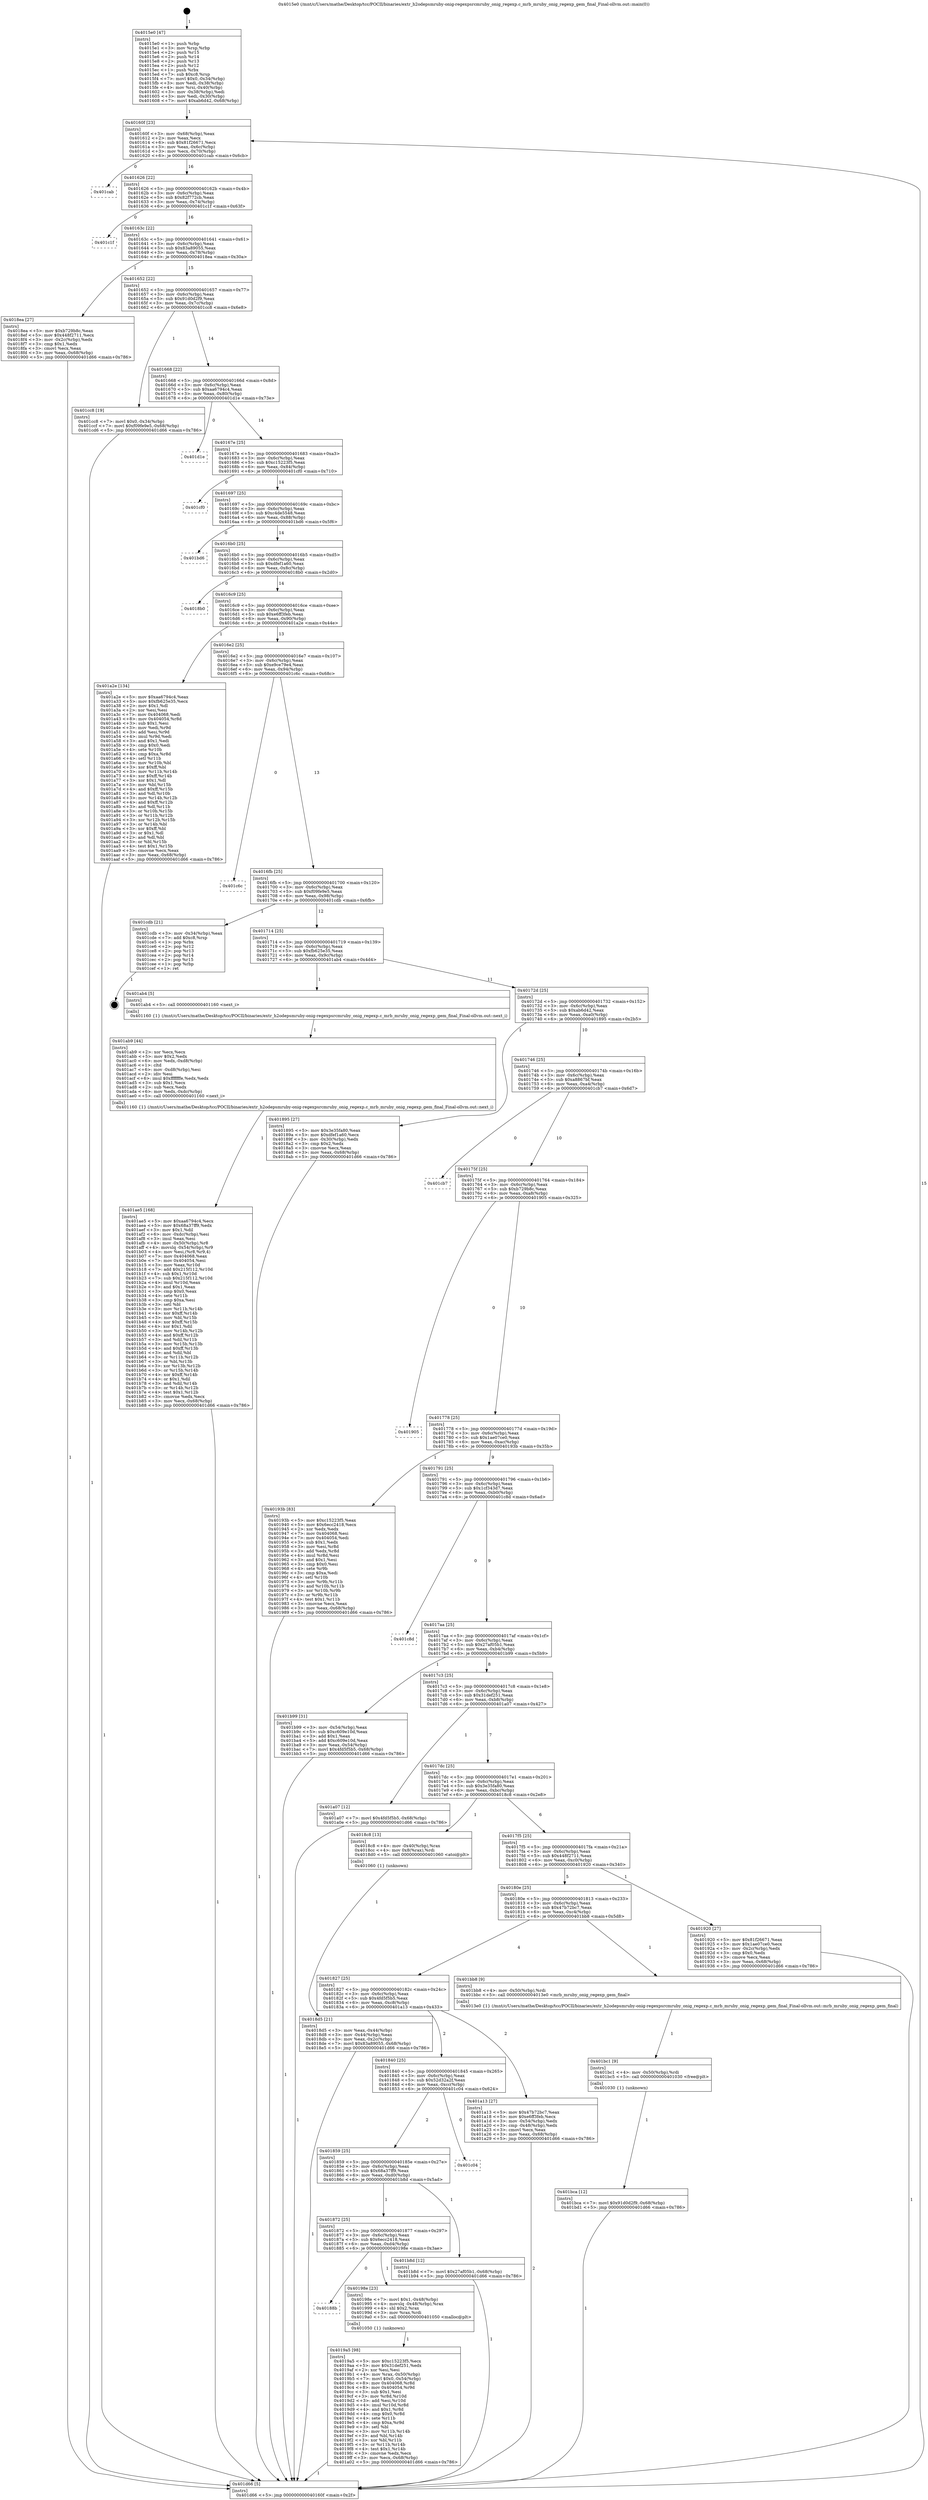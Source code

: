 digraph "0x4015e0" {
  label = "0x4015e0 (/mnt/c/Users/mathe/Desktop/tcc/POCII/binaries/extr_h2odepsmruby-onig-regexpsrcmruby_onig_regexp.c_mrb_mruby_onig_regexp_gem_final_Final-ollvm.out::main(0))"
  labelloc = "t"
  node[shape=record]

  Entry [label="",width=0.3,height=0.3,shape=circle,fillcolor=black,style=filled]
  "0x40160f" [label="{
     0x40160f [23]\l
     | [instrs]\l
     &nbsp;&nbsp;0x40160f \<+3\>: mov -0x68(%rbp),%eax\l
     &nbsp;&nbsp;0x401612 \<+2\>: mov %eax,%ecx\l
     &nbsp;&nbsp;0x401614 \<+6\>: sub $0x81f26671,%ecx\l
     &nbsp;&nbsp;0x40161a \<+3\>: mov %eax,-0x6c(%rbp)\l
     &nbsp;&nbsp;0x40161d \<+3\>: mov %ecx,-0x70(%rbp)\l
     &nbsp;&nbsp;0x401620 \<+6\>: je 0000000000401cab \<main+0x6cb\>\l
  }"]
  "0x401cab" [label="{
     0x401cab\l
  }", style=dashed]
  "0x401626" [label="{
     0x401626 [22]\l
     | [instrs]\l
     &nbsp;&nbsp;0x401626 \<+5\>: jmp 000000000040162b \<main+0x4b\>\l
     &nbsp;&nbsp;0x40162b \<+3\>: mov -0x6c(%rbp),%eax\l
     &nbsp;&nbsp;0x40162e \<+5\>: sub $0x82f772cb,%eax\l
     &nbsp;&nbsp;0x401633 \<+3\>: mov %eax,-0x74(%rbp)\l
     &nbsp;&nbsp;0x401636 \<+6\>: je 0000000000401c1f \<main+0x63f\>\l
  }"]
  Exit [label="",width=0.3,height=0.3,shape=circle,fillcolor=black,style=filled,peripheries=2]
  "0x401c1f" [label="{
     0x401c1f\l
  }", style=dashed]
  "0x40163c" [label="{
     0x40163c [22]\l
     | [instrs]\l
     &nbsp;&nbsp;0x40163c \<+5\>: jmp 0000000000401641 \<main+0x61\>\l
     &nbsp;&nbsp;0x401641 \<+3\>: mov -0x6c(%rbp),%eax\l
     &nbsp;&nbsp;0x401644 \<+5\>: sub $0x83a89055,%eax\l
     &nbsp;&nbsp;0x401649 \<+3\>: mov %eax,-0x78(%rbp)\l
     &nbsp;&nbsp;0x40164c \<+6\>: je 00000000004018ea \<main+0x30a\>\l
  }"]
  "0x401bca" [label="{
     0x401bca [12]\l
     | [instrs]\l
     &nbsp;&nbsp;0x401bca \<+7\>: movl $0x91d0d2f9,-0x68(%rbp)\l
     &nbsp;&nbsp;0x401bd1 \<+5\>: jmp 0000000000401d66 \<main+0x786\>\l
  }"]
  "0x4018ea" [label="{
     0x4018ea [27]\l
     | [instrs]\l
     &nbsp;&nbsp;0x4018ea \<+5\>: mov $0xb729b8c,%eax\l
     &nbsp;&nbsp;0x4018ef \<+5\>: mov $0x448f2711,%ecx\l
     &nbsp;&nbsp;0x4018f4 \<+3\>: mov -0x2c(%rbp),%edx\l
     &nbsp;&nbsp;0x4018f7 \<+3\>: cmp $0x1,%edx\l
     &nbsp;&nbsp;0x4018fa \<+3\>: cmovl %ecx,%eax\l
     &nbsp;&nbsp;0x4018fd \<+3\>: mov %eax,-0x68(%rbp)\l
     &nbsp;&nbsp;0x401900 \<+5\>: jmp 0000000000401d66 \<main+0x786\>\l
  }"]
  "0x401652" [label="{
     0x401652 [22]\l
     | [instrs]\l
     &nbsp;&nbsp;0x401652 \<+5\>: jmp 0000000000401657 \<main+0x77\>\l
     &nbsp;&nbsp;0x401657 \<+3\>: mov -0x6c(%rbp),%eax\l
     &nbsp;&nbsp;0x40165a \<+5\>: sub $0x91d0d2f9,%eax\l
     &nbsp;&nbsp;0x40165f \<+3\>: mov %eax,-0x7c(%rbp)\l
     &nbsp;&nbsp;0x401662 \<+6\>: je 0000000000401cc8 \<main+0x6e8\>\l
  }"]
  "0x401bc1" [label="{
     0x401bc1 [9]\l
     | [instrs]\l
     &nbsp;&nbsp;0x401bc1 \<+4\>: mov -0x50(%rbp),%rdi\l
     &nbsp;&nbsp;0x401bc5 \<+5\>: call 0000000000401030 \<free@plt\>\l
     | [calls]\l
     &nbsp;&nbsp;0x401030 \{1\} (unknown)\l
  }"]
  "0x401cc8" [label="{
     0x401cc8 [19]\l
     | [instrs]\l
     &nbsp;&nbsp;0x401cc8 \<+7\>: movl $0x0,-0x34(%rbp)\l
     &nbsp;&nbsp;0x401ccf \<+7\>: movl $0xf09fe9e5,-0x68(%rbp)\l
     &nbsp;&nbsp;0x401cd6 \<+5\>: jmp 0000000000401d66 \<main+0x786\>\l
  }"]
  "0x401668" [label="{
     0x401668 [22]\l
     | [instrs]\l
     &nbsp;&nbsp;0x401668 \<+5\>: jmp 000000000040166d \<main+0x8d\>\l
     &nbsp;&nbsp;0x40166d \<+3\>: mov -0x6c(%rbp),%eax\l
     &nbsp;&nbsp;0x401670 \<+5\>: sub $0xaa6794c4,%eax\l
     &nbsp;&nbsp;0x401675 \<+3\>: mov %eax,-0x80(%rbp)\l
     &nbsp;&nbsp;0x401678 \<+6\>: je 0000000000401d1e \<main+0x73e\>\l
  }"]
  "0x401ae5" [label="{
     0x401ae5 [168]\l
     | [instrs]\l
     &nbsp;&nbsp;0x401ae5 \<+5\>: mov $0xaa6794c4,%ecx\l
     &nbsp;&nbsp;0x401aea \<+5\>: mov $0x68a37ff9,%edx\l
     &nbsp;&nbsp;0x401aef \<+3\>: mov $0x1,%dil\l
     &nbsp;&nbsp;0x401af2 \<+6\>: mov -0xdc(%rbp),%esi\l
     &nbsp;&nbsp;0x401af8 \<+3\>: imul %eax,%esi\l
     &nbsp;&nbsp;0x401afb \<+4\>: mov -0x50(%rbp),%r8\l
     &nbsp;&nbsp;0x401aff \<+4\>: movslq -0x54(%rbp),%r9\l
     &nbsp;&nbsp;0x401b03 \<+4\>: mov %esi,(%r8,%r9,4)\l
     &nbsp;&nbsp;0x401b07 \<+7\>: mov 0x404068,%eax\l
     &nbsp;&nbsp;0x401b0e \<+7\>: mov 0x404054,%esi\l
     &nbsp;&nbsp;0x401b15 \<+3\>: mov %eax,%r10d\l
     &nbsp;&nbsp;0x401b18 \<+7\>: add $0x215f112,%r10d\l
     &nbsp;&nbsp;0x401b1f \<+4\>: sub $0x1,%r10d\l
     &nbsp;&nbsp;0x401b23 \<+7\>: sub $0x215f112,%r10d\l
     &nbsp;&nbsp;0x401b2a \<+4\>: imul %r10d,%eax\l
     &nbsp;&nbsp;0x401b2e \<+3\>: and $0x1,%eax\l
     &nbsp;&nbsp;0x401b31 \<+3\>: cmp $0x0,%eax\l
     &nbsp;&nbsp;0x401b34 \<+4\>: sete %r11b\l
     &nbsp;&nbsp;0x401b38 \<+3\>: cmp $0xa,%esi\l
     &nbsp;&nbsp;0x401b3b \<+3\>: setl %bl\l
     &nbsp;&nbsp;0x401b3e \<+3\>: mov %r11b,%r14b\l
     &nbsp;&nbsp;0x401b41 \<+4\>: xor $0xff,%r14b\l
     &nbsp;&nbsp;0x401b45 \<+3\>: mov %bl,%r15b\l
     &nbsp;&nbsp;0x401b48 \<+4\>: xor $0xff,%r15b\l
     &nbsp;&nbsp;0x401b4c \<+4\>: xor $0x1,%dil\l
     &nbsp;&nbsp;0x401b50 \<+3\>: mov %r14b,%r12b\l
     &nbsp;&nbsp;0x401b53 \<+4\>: and $0xff,%r12b\l
     &nbsp;&nbsp;0x401b57 \<+3\>: and %dil,%r11b\l
     &nbsp;&nbsp;0x401b5a \<+3\>: mov %r15b,%r13b\l
     &nbsp;&nbsp;0x401b5d \<+4\>: and $0xff,%r13b\l
     &nbsp;&nbsp;0x401b61 \<+3\>: and %dil,%bl\l
     &nbsp;&nbsp;0x401b64 \<+3\>: or %r11b,%r12b\l
     &nbsp;&nbsp;0x401b67 \<+3\>: or %bl,%r13b\l
     &nbsp;&nbsp;0x401b6a \<+3\>: xor %r13b,%r12b\l
     &nbsp;&nbsp;0x401b6d \<+3\>: or %r15b,%r14b\l
     &nbsp;&nbsp;0x401b70 \<+4\>: xor $0xff,%r14b\l
     &nbsp;&nbsp;0x401b74 \<+4\>: or $0x1,%dil\l
     &nbsp;&nbsp;0x401b78 \<+3\>: and %dil,%r14b\l
     &nbsp;&nbsp;0x401b7b \<+3\>: or %r14b,%r12b\l
     &nbsp;&nbsp;0x401b7e \<+4\>: test $0x1,%r12b\l
     &nbsp;&nbsp;0x401b82 \<+3\>: cmovne %edx,%ecx\l
     &nbsp;&nbsp;0x401b85 \<+3\>: mov %ecx,-0x68(%rbp)\l
     &nbsp;&nbsp;0x401b88 \<+5\>: jmp 0000000000401d66 \<main+0x786\>\l
  }"]
  "0x401d1e" [label="{
     0x401d1e\l
  }", style=dashed]
  "0x40167e" [label="{
     0x40167e [25]\l
     | [instrs]\l
     &nbsp;&nbsp;0x40167e \<+5\>: jmp 0000000000401683 \<main+0xa3\>\l
     &nbsp;&nbsp;0x401683 \<+3\>: mov -0x6c(%rbp),%eax\l
     &nbsp;&nbsp;0x401686 \<+5\>: sub $0xc15223f5,%eax\l
     &nbsp;&nbsp;0x40168b \<+6\>: mov %eax,-0x84(%rbp)\l
     &nbsp;&nbsp;0x401691 \<+6\>: je 0000000000401cf0 \<main+0x710\>\l
  }"]
  "0x401ab9" [label="{
     0x401ab9 [44]\l
     | [instrs]\l
     &nbsp;&nbsp;0x401ab9 \<+2\>: xor %ecx,%ecx\l
     &nbsp;&nbsp;0x401abb \<+5\>: mov $0x2,%edx\l
     &nbsp;&nbsp;0x401ac0 \<+6\>: mov %edx,-0xd8(%rbp)\l
     &nbsp;&nbsp;0x401ac6 \<+1\>: cltd\l
     &nbsp;&nbsp;0x401ac7 \<+6\>: mov -0xd8(%rbp),%esi\l
     &nbsp;&nbsp;0x401acd \<+2\>: idiv %esi\l
     &nbsp;&nbsp;0x401acf \<+6\>: imul $0xfffffffe,%edx,%edx\l
     &nbsp;&nbsp;0x401ad5 \<+3\>: sub $0x1,%ecx\l
     &nbsp;&nbsp;0x401ad8 \<+2\>: sub %ecx,%edx\l
     &nbsp;&nbsp;0x401ada \<+6\>: mov %edx,-0xdc(%rbp)\l
     &nbsp;&nbsp;0x401ae0 \<+5\>: call 0000000000401160 \<next_i\>\l
     | [calls]\l
     &nbsp;&nbsp;0x401160 \{1\} (/mnt/c/Users/mathe/Desktop/tcc/POCII/binaries/extr_h2odepsmruby-onig-regexpsrcmruby_onig_regexp.c_mrb_mruby_onig_regexp_gem_final_Final-ollvm.out::next_i)\l
  }"]
  "0x401cf0" [label="{
     0x401cf0\l
  }", style=dashed]
  "0x401697" [label="{
     0x401697 [25]\l
     | [instrs]\l
     &nbsp;&nbsp;0x401697 \<+5\>: jmp 000000000040169c \<main+0xbc\>\l
     &nbsp;&nbsp;0x40169c \<+3\>: mov -0x6c(%rbp),%eax\l
     &nbsp;&nbsp;0x40169f \<+5\>: sub $0xc4de5548,%eax\l
     &nbsp;&nbsp;0x4016a4 \<+6\>: mov %eax,-0x88(%rbp)\l
     &nbsp;&nbsp;0x4016aa \<+6\>: je 0000000000401bd6 \<main+0x5f6\>\l
  }"]
  "0x4019a5" [label="{
     0x4019a5 [98]\l
     | [instrs]\l
     &nbsp;&nbsp;0x4019a5 \<+5\>: mov $0xc15223f5,%ecx\l
     &nbsp;&nbsp;0x4019aa \<+5\>: mov $0x31def251,%edx\l
     &nbsp;&nbsp;0x4019af \<+2\>: xor %esi,%esi\l
     &nbsp;&nbsp;0x4019b1 \<+4\>: mov %rax,-0x50(%rbp)\l
     &nbsp;&nbsp;0x4019b5 \<+7\>: movl $0x0,-0x54(%rbp)\l
     &nbsp;&nbsp;0x4019bc \<+8\>: mov 0x404068,%r8d\l
     &nbsp;&nbsp;0x4019c4 \<+8\>: mov 0x404054,%r9d\l
     &nbsp;&nbsp;0x4019cc \<+3\>: sub $0x1,%esi\l
     &nbsp;&nbsp;0x4019cf \<+3\>: mov %r8d,%r10d\l
     &nbsp;&nbsp;0x4019d2 \<+3\>: add %esi,%r10d\l
     &nbsp;&nbsp;0x4019d5 \<+4\>: imul %r10d,%r8d\l
     &nbsp;&nbsp;0x4019d9 \<+4\>: and $0x1,%r8d\l
     &nbsp;&nbsp;0x4019dd \<+4\>: cmp $0x0,%r8d\l
     &nbsp;&nbsp;0x4019e1 \<+4\>: sete %r11b\l
     &nbsp;&nbsp;0x4019e5 \<+4\>: cmp $0xa,%r9d\l
     &nbsp;&nbsp;0x4019e9 \<+3\>: setl %bl\l
     &nbsp;&nbsp;0x4019ec \<+3\>: mov %r11b,%r14b\l
     &nbsp;&nbsp;0x4019ef \<+3\>: and %bl,%r14b\l
     &nbsp;&nbsp;0x4019f2 \<+3\>: xor %bl,%r11b\l
     &nbsp;&nbsp;0x4019f5 \<+3\>: or %r11b,%r14b\l
     &nbsp;&nbsp;0x4019f8 \<+4\>: test $0x1,%r14b\l
     &nbsp;&nbsp;0x4019fc \<+3\>: cmovne %edx,%ecx\l
     &nbsp;&nbsp;0x4019ff \<+3\>: mov %ecx,-0x68(%rbp)\l
     &nbsp;&nbsp;0x401a02 \<+5\>: jmp 0000000000401d66 \<main+0x786\>\l
  }"]
  "0x401bd6" [label="{
     0x401bd6\l
  }", style=dashed]
  "0x4016b0" [label="{
     0x4016b0 [25]\l
     | [instrs]\l
     &nbsp;&nbsp;0x4016b0 \<+5\>: jmp 00000000004016b5 \<main+0xd5\>\l
     &nbsp;&nbsp;0x4016b5 \<+3\>: mov -0x6c(%rbp),%eax\l
     &nbsp;&nbsp;0x4016b8 \<+5\>: sub $0xdfef1a60,%eax\l
     &nbsp;&nbsp;0x4016bd \<+6\>: mov %eax,-0x8c(%rbp)\l
     &nbsp;&nbsp;0x4016c3 \<+6\>: je 00000000004018b0 \<main+0x2d0\>\l
  }"]
  "0x40188b" [label="{
     0x40188b\l
  }", style=dashed]
  "0x4018b0" [label="{
     0x4018b0\l
  }", style=dashed]
  "0x4016c9" [label="{
     0x4016c9 [25]\l
     | [instrs]\l
     &nbsp;&nbsp;0x4016c9 \<+5\>: jmp 00000000004016ce \<main+0xee\>\l
     &nbsp;&nbsp;0x4016ce \<+3\>: mov -0x6c(%rbp),%eax\l
     &nbsp;&nbsp;0x4016d1 \<+5\>: sub $0xe6ff3feb,%eax\l
     &nbsp;&nbsp;0x4016d6 \<+6\>: mov %eax,-0x90(%rbp)\l
     &nbsp;&nbsp;0x4016dc \<+6\>: je 0000000000401a2e \<main+0x44e\>\l
  }"]
  "0x40198e" [label="{
     0x40198e [23]\l
     | [instrs]\l
     &nbsp;&nbsp;0x40198e \<+7\>: movl $0x1,-0x48(%rbp)\l
     &nbsp;&nbsp;0x401995 \<+4\>: movslq -0x48(%rbp),%rax\l
     &nbsp;&nbsp;0x401999 \<+4\>: shl $0x2,%rax\l
     &nbsp;&nbsp;0x40199d \<+3\>: mov %rax,%rdi\l
     &nbsp;&nbsp;0x4019a0 \<+5\>: call 0000000000401050 \<malloc@plt\>\l
     | [calls]\l
     &nbsp;&nbsp;0x401050 \{1\} (unknown)\l
  }"]
  "0x401a2e" [label="{
     0x401a2e [134]\l
     | [instrs]\l
     &nbsp;&nbsp;0x401a2e \<+5\>: mov $0xaa6794c4,%eax\l
     &nbsp;&nbsp;0x401a33 \<+5\>: mov $0xfb625e35,%ecx\l
     &nbsp;&nbsp;0x401a38 \<+2\>: mov $0x1,%dl\l
     &nbsp;&nbsp;0x401a3a \<+2\>: xor %esi,%esi\l
     &nbsp;&nbsp;0x401a3c \<+7\>: mov 0x404068,%edi\l
     &nbsp;&nbsp;0x401a43 \<+8\>: mov 0x404054,%r8d\l
     &nbsp;&nbsp;0x401a4b \<+3\>: sub $0x1,%esi\l
     &nbsp;&nbsp;0x401a4e \<+3\>: mov %edi,%r9d\l
     &nbsp;&nbsp;0x401a51 \<+3\>: add %esi,%r9d\l
     &nbsp;&nbsp;0x401a54 \<+4\>: imul %r9d,%edi\l
     &nbsp;&nbsp;0x401a58 \<+3\>: and $0x1,%edi\l
     &nbsp;&nbsp;0x401a5b \<+3\>: cmp $0x0,%edi\l
     &nbsp;&nbsp;0x401a5e \<+4\>: sete %r10b\l
     &nbsp;&nbsp;0x401a62 \<+4\>: cmp $0xa,%r8d\l
     &nbsp;&nbsp;0x401a66 \<+4\>: setl %r11b\l
     &nbsp;&nbsp;0x401a6a \<+3\>: mov %r10b,%bl\l
     &nbsp;&nbsp;0x401a6d \<+3\>: xor $0xff,%bl\l
     &nbsp;&nbsp;0x401a70 \<+3\>: mov %r11b,%r14b\l
     &nbsp;&nbsp;0x401a73 \<+4\>: xor $0xff,%r14b\l
     &nbsp;&nbsp;0x401a77 \<+3\>: xor $0x1,%dl\l
     &nbsp;&nbsp;0x401a7a \<+3\>: mov %bl,%r15b\l
     &nbsp;&nbsp;0x401a7d \<+4\>: and $0xff,%r15b\l
     &nbsp;&nbsp;0x401a81 \<+3\>: and %dl,%r10b\l
     &nbsp;&nbsp;0x401a84 \<+3\>: mov %r14b,%r12b\l
     &nbsp;&nbsp;0x401a87 \<+4\>: and $0xff,%r12b\l
     &nbsp;&nbsp;0x401a8b \<+3\>: and %dl,%r11b\l
     &nbsp;&nbsp;0x401a8e \<+3\>: or %r10b,%r15b\l
     &nbsp;&nbsp;0x401a91 \<+3\>: or %r11b,%r12b\l
     &nbsp;&nbsp;0x401a94 \<+3\>: xor %r12b,%r15b\l
     &nbsp;&nbsp;0x401a97 \<+3\>: or %r14b,%bl\l
     &nbsp;&nbsp;0x401a9a \<+3\>: xor $0xff,%bl\l
     &nbsp;&nbsp;0x401a9d \<+3\>: or $0x1,%dl\l
     &nbsp;&nbsp;0x401aa0 \<+2\>: and %dl,%bl\l
     &nbsp;&nbsp;0x401aa2 \<+3\>: or %bl,%r15b\l
     &nbsp;&nbsp;0x401aa5 \<+4\>: test $0x1,%r15b\l
     &nbsp;&nbsp;0x401aa9 \<+3\>: cmovne %ecx,%eax\l
     &nbsp;&nbsp;0x401aac \<+3\>: mov %eax,-0x68(%rbp)\l
     &nbsp;&nbsp;0x401aaf \<+5\>: jmp 0000000000401d66 \<main+0x786\>\l
  }"]
  "0x4016e2" [label="{
     0x4016e2 [25]\l
     | [instrs]\l
     &nbsp;&nbsp;0x4016e2 \<+5\>: jmp 00000000004016e7 \<main+0x107\>\l
     &nbsp;&nbsp;0x4016e7 \<+3\>: mov -0x6c(%rbp),%eax\l
     &nbsp;&nbsp;0x4016ea \<+5\>: sub $0xe9ce79e4,%eax\l
     &nbsp;&nbsp;0x4016ef \<+6\>: mov %eax,-0x94(%rbp)\l
     &nbsp;&nbsp;0x4016f5 \<+6\>: je 0000000000401c6c \<main+0x68c\>\l
  }"]
  "0x401872" [label="{
     0x401872 [25]\l
     | [instrs]\l
     &nbsp;&nbsp;0x401872 \<+5\>: jmp 0000000000401877 \<main+0x297\>\l
     &nbsp;&nbsp;0x401877 \<+3\>: mov -0x6c(%rbp),%eax\l
     &nbsp;&nbsp;0x40187a \<+5\>: sub $0x6ecc2418,%eax\l
     &nbsp;&nbsp;0x40187f \<+6\>: mov %eax,-0xd4(%rbp)\l
     &nbsp;&nbsp;0x401885 \<+6\>: je 000000000040198e \<main+0x3ae\>\l
  }"]
  "0x401c6c" [label="{
     0x401c6c\l
  }", style=dashed]
  "0x4016fb" [label="{
     0x4016fb [25]\l
     | [instrs]\l
     &nbsp;&nbsp;0x4016fb \<+5\>: jmp 0000000000401700 \<main+0x120\>\l
     &nbsp;&nbsp;0x401700 \<+3\>: mov -0x6c(%rbp),%eax\l
     &nbsp;&nbsp;0x401703 \<+5\>: sub $0xf09fe9e5,%eax\l
     &nbsp;&nbsp;0x401708 \<+6\>: mov %eax,-0x98(%rbp)\l
     &nbsp;&nbsp;0x40170e \<+6\>: je 0000000000401cdb \<main+0x6fb\>\l
  }"]
  "0x401b8d" [label="{
     0x401b8d [12]\l
     | [instrs]\l
     &nbsp;&nbsp;0x401b8d \<+7\>: movl $0x27af05b1,-0x68(%rbp)\l
     &nbsp;&nbsp;0x401b94 \<+5\>: jmp 0000000000401d66 \<main+0x786\>\l
  }"]
  "0x401cdb" [label="{
     0x401cdb [21]\l
     | [instrs]\l
     &nbsp;&nbsp;0x401cdb \<+3\>: mov -0x34(%rbp),%eax\l
     &nbsp;&nbsp;0x401cde \<+7\>: add $0xc8,%rsp\l
     &nbsp;&nbsp;0x401ce5 \<+1\>: pop %rbx\l
     &nbsp;&nbsp;0x401ce6 \<+2\>: pop %r12\l
     &nbsp;&nbsp;0x401ce8 \<+2\>: pop %r13\l
     &nbsp;&nbsp;0x401cea \<+2\>: pop %r14\l
     &nbsp;&nbsp;0x401cec \<+2\>: pop %r15\l
     &nbsp;&nbsp;0x401cee \<+1\>: pop %rbp\l
     &nbsp;&nbsp;0x401cef \<+1\>: ret\l
  }"]
  "0x401714" [label="{
     0x401714 [25]\l
     | [instrs]\l
     &nbsp;&nbsp;0x401714 \<+5\>: jmp 0000000000401719 \<main+0x139\>\l
     &nbsp;&nbsp;0x401719 \<+3\>: mov -0x6c(%rbp),%eax\l
     &nbsp;&nbsp;0x40171c \<+5\>: sub $0xfb625e35,%eax\l
     &nbsp;&nbsp;0x401721 \<+6\>: mov %eax,-0x9c(%rbp)\l
     &nbsp;&nbsp;0x401727 \<+6\>: je 0000000000401ab4 \<main+0x4d4\>\l
  }"]
  "0x401859" [label="{
     0x401859 [25]\l
     | [instrs]\l
     &nbsp;&nbsp;0x401859 \<+5\>: jmp 000000000040185e \<main+0x27e\>\l
     &nbsp;&nbsp;0x40185e \<+3\>: mov -0x6c(%rbp),%eax\l
     &nbsp;&nbsp;0x401861 \<+5\>: sub $0x68a37ff9,%eax\l
     &nbsp;&nbsp;0x401866 \<+6\>: mov %eax,-0xd0(%rbp)\l
     &nbsp;&nbsp;0x40186c \<+6\>: je 0000000000401b8d \<main+0x5ad\>\l
  }"]
  "0x401ab4" [label="{
     0x401ab4 [5]\l
     | [instrs]\l
     &nbsp;&nbsp;0x401ab4 \<+5\>: call 0000000000401160 \<next_i\>\l
     | [calls]\l
     &nbsp;&nbsp;0x401160 \{1\} (/mnt/c/Users/mathe/Desktop/tcc/POCII/binaries/extr_h2odepsmruby-onig-regexpsrcmruby_onig_regexp.c_mrb_mruby_onig_regexp_gem_final_Final-ollvm.out::next_i)\l
  }"]
  "0x40172d" [label="{
     0x40172d [25]\l
     | [instrs]\l
     &nbsp;&nbsp;0x40172d \<+5\>: jmp 0000000000401732 \<main+0x152\>\l
     &nbsp;&nbsp;0x401732 \<+3\>: mov -0x6c(%rbp),%eax\l
     &nbsp;&nbsp;0x401735 \<+5\>: sub $0xab6d42,%eax\l
     &nbsp;&nbsp;0x40173a \<+6\>: mov %eax,-0xa0(%rbp)\l
     &nbsp;&nbsp;0x401740 \<+6\>: je 0000000000401895 \<main+0x2b5\>\l
  }"]
  "0x401c04" [label="{
     0x401c04\l
  }", style=dashed]
  "0x401895" [label="{
     0x401895 [27]\l
     | [instrs]\l
     &nbsp;&nbsp;0x401895 \<+5\>: mov $0x3e35fa80,%eax\l
     &nbsp;&nbsp;0x40189a \<+5\>: mov $0xdfef1a60,%ecx\l
     &nbsp;&nbsp;0x40189f \<+3\>: mov -0x30(%rbp),%edx\l
     &nbsp;&nbsp;0x4018a2 \<+3\>: cmp $0x2,%edx\l
     &nbsp;&nbsp;0x4018a5 \<+3\>: cmovne %ecx,%eax\l
     &nbsp;&nbsp;0x4018a8 \<+3\>: mov %eax,-0x68(%rbp)\l
     &nbsp;&nbsp;0x4018ab \<+5\>: jmp 0000000000401d66 \<main+0x786\>\l
  }"]
  "0x401746" [label="{
     0x401746 [25]\l
     | [instrs]\l
     &nbsp;&nbsp;0x401746 \<+5\>: jmp 000000000040174b \<main+0x16b\>\l
     &nbsp;&nbsp;0x40174b \<+3\>: mov -0x6c(%rbp),%eax\l
     &nbsp;&nbsp;0x40174e \<+5\>: sub $0xa8867bf,%eax\l
     &nbsp;&nbsp;0x401753 \<+6\>: mov %eax,-0xa4(%rbp)\l
     &nbsp;&nbsp;0x401759 \<+6\>: je 0000000000401cb7 \<main+0x6d7\>\l
  }"]
  "0x401d66" [label="{
     0x401d66 [5]\l
     | [instrs]\l
     &nbsp;&nbsp;0x401d66 \<+5\>: jmp 000000000040160f \<main+0x2f\>\l
  }"]
  "0x4015e0" [label="{
     0x4015e0 [47]\l
     | [instrs]\l
     &nbsp;&nbsp;0x4015e0 \<+1\>: push %rbp\l
     &nbsp;&nbsp;0x4015e1 \<+3\>: mov %rsp,%rbp\l
     &nbsp;&nbsp;0x4015e4 \<+2\>: push %r15\l
     &nbsp;&nbsp;0x4015e6 \<+2\>: push %r14\l
     &nbsp;&nbsp;0x4015e8 \<+2\>: push %r13\l
     &nbsp;&nbsp;0x4015ea \<+2\>: push %r12\l
     &nbsp;&nbsp;0x4015ec \<+1\>: push %rbx\l
     &nbsp;&nbsp;0x4015ed \<+7\>: sub $0xc8,%rsp\l
     &nbsp;&nbsp;0x4015f4 \<+7\>: movl $0x0,-0x34(%rbp)\l
     &nbsp;&nbsp;0x4015fb \<+3\>: mov %edi,-0x38(%rbp)\l
     &nbsp;&nbsp;0x4015fe \<+4\>: mov %rsi,-0x40(%rbp)\l
     &nbsp;&nbsp;0x401602 \<+3\>: mov -0x38(%rbp),%edi\l
     &nbsp;&nbsp;0x401605 \<+3\>: mov %edi,-0x30(%rbp)\l
     &nbsp;&nbsp;0x401608 \<+7\>: movl $0xab6d42,-0x68(%rbp)\l
  }"]
  "0x401840" [label="{
     0x401840 [25]\l
     | [instrs]\l
     &nbsp;&nbsp;0x401840 \<+5\>: jmp 0000000000401845 \<main+0x265\>\l
     &nbsp;&nbsp;0x401845 \<+3\>: mov -0x6c(%rbp),%eax\l
     &nbsp;&nbsp;0x401848 \<+5\>: sub $0x52d32a2f,%eax\l
     &nbsp;&nbsp;0x40184d \<+6\>: mov %eax,-0xcc(%rbp)\l
     &nbsp;&nbsp;0x401853 \<+6\>: je 0000000000401c04 \<main+0x624\>\l
  }"]
  "0x401cb7" [label="{
     0x401cb7\l
  }", style=dashed]
  "0x40175f" [label="{
     0x40175f [25]\l
     | [instrs]\l
     &nbsp;&nbsp;0x40175f \<+5\>: jmp 0000000000401764 \<main+0x184\>\l
     &nbsp;&nbsp;0x401764 \<+3\>: mov -0x6c(%rbp),%eax\l
     &nbsp;&nbsp;0x401767 \<+5\>: sub $0xb729b8c,%eax\l
     &nbsp;&nbsp;0x40176c \<+6\>: mov %eax,-0xa8(%rbp)\l
     &nbsp;&nbsp;0x401772 \<+6\>: je 0000000000401905 \<main+0x325\>\l
  }"]
  "0x401a13" [label="{
     0x401a13 [27]\l
     | [instrs]\l
     &nbsp;&nbsp;0x401a13 \<+5\>: mov $0x47b72bc7,%eax\l
     &nbsp;&nbsp;0x401a18 \<+5\>: mov $0xe6ff3feb,%ecx\l
     &nbsp;&nbsp;0x401a1d \<+3\>: mov -0x54(%rbp),%edx\l
     &nbsp;&nbsp;0x401a20 \<+3\>: cmp -0x48(%rbp),%edx\l
     &nbsp;&nbsp;0x401a23 \<+3\>: cmovl %ecx,%eax\l
     &nbsp;&nbsp;0x401a26 \<+3\>: mov %eax,-0x68(%rbp)\l
     &nbsp;&nbsp;0x401a29 \<+5\>: jmp 0000000000401d66 \<main+0x786\>\l
  }"]
  "0x401905" [label="{
     0x401905\l
  }", style=dashed]
  "0x401778" [label="{
     0x401778 [25]\l
     | [instrs]\l
     &nbsp;&nbsp;0x401778 \<+5\>: jmp 000000000040177d \<main+0x19d\>\l
     &nbsp;&nbsp;0x40177d \<+3\>: mov -0x6c(%rbp),%eax\l
     &nbsp;&nbsp;0x401780 \<+5\>: sub $0x1ae07ce0,%eax\l
     &nbsp;&nbsp;0x401785 \<+6\>: mov %eax,-0xac(%rbp)\l
     &nbsp;&nbsp;0x40178b \<+6\>: je 000000000040193b \<main+0x35b\>\l
  }"]
  "0x401827" [label="{
     0x401827 [25]\l
     | [instrs]\l
     &nbsp;&nbsp;0x401827 \<+5\>: jmp 000000000040182c \<main+0x24c\>\l
     &nbsp;&nbsp;0x40182c \<+3\>: mov -0x6c(%rbp),%eax\l
     &nbsp;&nbsp;0x40182f \<+5\>: sub $0x4fd5f5b5,%eax\l
     &nbsp;&nbsp;0x401834 \<+6\>: mov %eax,-0xc8(%rbp)\l
     &nbsp;&nbsp;0x40183a \<+6\>: je 0000000000401a13 \<main+0x433\>\l
  }"]
  "0x40193b" [label="{
     0x40193b [83]\l
     | [instrs]\l
     &nbsp;&nbsp;0x40193b \<+5\>: mov $0xc15223f5,%eax\l
     &nbsp;&nbsp;0x401940 \<+5\>: mov $0x6ecc2418,%ecx\l
     &nbsp;&nbsp;0x401945 \<+2\>: xor %edx,%edx\l
     &nbsp;&nbsp;0x401947 \<+7\>: mov 0x404068,%esi\l
     &nbsp;&nbsp;0x40194e \<+7\>: mov 0x404054,%edi\l
     &nbsp;&nbsp;0x401955 \<+3\>: sub $0x1,%edx\l
     &nbsp;&nbsp;0x401958 \<+3\>: mov %esi,%r8d\l
     &nbsp;&nbsp;0x40195b \<+3\>: add %edx,%r8d\l
     &nbsp;&nbsp;0x40195e \<+4\>: imul %r8d,%esi\l
     &nbsp;&nbsp;0x401962 \<+3\>: and $0x1,%esi\l
     &nbsp;&nbsp;0x401965 \<+3\>: cmp $0x0,%esi\l
     &nbsp;&nbsp;0x401968 \<+4\>: sete %r9b\l
     &nbsp;&nbsp;0x40196c \<+3\>: cmp $0xa,%edi\l
     &nbsp;&nbsp;0x40196f \<+4\>: setl %r10b\l
     &nbsp;&nbsp;0x401973 \<+3\>: mov %r9b,%r11b\l
     &nbsp;&nbsp;0x401976 \<+3\>: and %r10b,%r11b\l
     &nbsp;&nbsp;0x401979 \<+3\>: xor %r10b,%r9b\l
     &nbsp;&nbsp;0x40197c \<+3\>: or %r9b,%r11b\l
     &nbsp;&nbsp;0x40197f \<+4\>: test $0x1,%r11b\l
     &nbsp;&nbsp;0x401983 \<+3\>: cmovne %ecx,%eax\l
     &nbsp;&nbsp;0x401986 \<+3\>: mov %eax,-0x68(%rbp)\l
     &nbsp;&nbsp;0x401989 \<+5\>: jmp 0000000000401d66 \<main+0x786\>\l
  }"]
  "0x401791" [label="{
     0x401791 [25]\l
     | [instrs]\l
     &nbsp;&nbsp;0x401791 \<+5\>: jmp 0000000000401796 \<main+0x1b6\>\l
     &nbsp;&nbsp;0x401796 \<+3\>: mov -0x6c(%rbp),%eax\l
     &nbsp;&nbsp;0x401799 \<+5\>: sub $0x1cf343d7,%eax\l
     &nbsp;&nbsp;0x40179e \<+6\>: mov %eax,-0xb0(%rbp)\l
     &nbsp;&nbsp;0x4017a4 \<+6\>: je 0000000000401c8d \<main+0x6ad\>\l
  }"]
  "0x401bb8" [label="{
     0x401bb8 [9]\l
     | [instrs]\l
     &nbsp;&nbsp;0x401bb8 \<+4\>: mov -0x50(%rbp),%rdi\l
     &nbsp;&nbsp;0x401bbc \<+5\>: call 00000000004013e0 \<mrb_mruby_onig_regexp_gem_final\>\l
     | [calls]\l
     &nbsp;&nbsp;0x4013e0 \{1\} (/mnt/c/Users/mathe/Desktop/tcc/POCII/binaries/extr_h2odepsmruby-onig-regexpsrcmruby_onig_regexp.c_mrb_mruby_onig_regexp_gem_final_Final-ollvm.out::mrb_mruby_onig_regexp_gem_final)\l
  }"]
  "0x401c8d" [label="{
     0x401c8d\l
  }", style=dashed]
  "0x4017aa" [label="{
     0x4017aa [25]\l
     | [instrs]\l
     &nbsp;&nbsp;0x4017aa \<+5\>: jmp 00000000004017af \<main+0x1cf\>\l
     &nbsp;&nbsp;0x4017af \<+3\>: mov -0x6c(%rbp),%eax\l
     &nbsp;&nbsp;0x4017b2 \<+5\>: sub $0x27af05b1,%eax\l
     &nbsp;&nbsp;0x4017b7 \<+6\>: mov %eax,-0xb4(%rbp)\l
     &nbsp;&nbsp;0x4017bd \<+6\>: je 0000000000401b99 \<main+0x5b9\>\l
  }"]
  "0x40180e" [label="{
     0x40180e [25]\l
     | [instrs]\l
     &nbsp;&nbsp;0x40180e \<+5\>: jmp 0000000000401813 \<main+0x233\>\l
     &nbsp;&nbsp;0x401813 \<+3\>: mov -0x6c(%rbp),%eax\l
     &nbsp;&nbsp;0x401816 \<+5\>: sub $0x47b72bc7,%eax\l
     &nbsp;&nbsp;0x40181b \<+6\>: mov %eax,-0xc4(%rbp)\l
     &nbsp;&nbsp;0x401821 \<+6\>: je 0000000000401bb8 \<main+0x5d8\>\l
  }"]
  "0x401b99" [label="{
     0x401b99 [31]\l
     | [instrs]\l
     &nbsp;&nbsp;0x401b99 \<+3\>: mov -0x54(%rbp),%eax\l
     &nbsp;&nbsp;0x401b9c \<+5\>: sub $0xc609e10d,%eax\l
     &nbsp;&nbsp;0x401ba1 \<+3\>: add $0x1,%eax\l
     &nbsp;&nbsp;0x401ba4 \<+5\>: add $0xc609e10d,%eax\l
     &nbsp;&nbsp;0x401ba9 \<+3\>: mov %eax,-0x54(%rbp)\l
     &nbsp;&nbsp;0x401bac \<+7\>: movl $0x4fd5f5b5,-0x68(%rbp)\l
     &nbsp;&nbsp;0x401bb3 \<+5\>: jmp 0000000000401d66 \<main+0x786\>\l
  }"]
  "0x4017c3" [label="{
     0x4017c3 [25]\l
     | [instrs]\l
     &nbsp;&nbsp;0x4017c3 \<+5\>: jmp 00000000004017c8 \<main+0x1e8\>\l
     &nbsp;&nbsp;0x4017c8 \<+3\>: mov -0x6c(%rbp),%eax\l
     &nbsp;&nbsp;0x4017cb \<+5\>: sub $0x31def251,%eax\l
     &nbsp;&nbsp;0x4017d0 \<+6\>: mov %eax,-0xb8(%rbp)\l
     &nbsp;&nbsp;0x4017d6 \<+6\>: je 0000000000401a07 \<main+0x427\>\l
  }"]
  "0x401920" [label="{
     0x401920 [27]\l
     | [instrs]\l
     &nbsp;&nbsp;0x401920 \<+5\>: mov $0x81f26671,%eax\l
     &nbsp;&nbsp;0x401925 \<+5\>: mov $0x1ae07ce0,%ecx\l
     &nbsp;&nbsp;0x40192a \<+3\>: mov -0x2c(%rbp),%edx\l
     &nbsp;&nbsp;0x40192d \<+3\>: cmp $0x0,%edx\l
     &nbsp;&nbsp;0x401930 \<+3\>: cmove %ecx,%eax\l
     &nbsp;&nbsp;0x401933 \<+3\>: mov %eax,-0x68(%rbp)\l
     &nbsp;&nbsp;0x401936 \<+5\>: jmp 0000000000401d66 \<main+0x786\>\l
  }"]
  "0x401a07" [label="{
     0x401a07 [12]\l
     | [instrs]\l
     &nbsp;&nbsp;0x401a07 \<+7\>: movl $0x4fd5f5b5,-0x68(%rbp)\l
     &nbsp;&nbsp;0x401a0e \<+5\>: jmp 0000000000401d66 \<main+0x786\>\l
  }"]
  "0x4017dc" [label="{
     0x4017dc [25]\l
     | [instrs]\l
     &nbsp;&nbsp;0x4017dc \<+5\>: jmp 00000000004017e1 \<main+0x201\>\l
     &nbsp;&nbsp;0x4017e1 \<+3\>: mov -0x6c(%rbp),%eax\l
     &nbsp;&nbsp;0x4017e4 \<+5\>: sub $0x3e35fa80,%eax\l
     &nbsp;&nbsp;0x4017e9 \<+6\>: mov %eax,-0xbc(%rbp)\l
     &nbsp;&nbsp;0x4017ef \<+6\>: je 00000000004018c8 \<main+0x2e8\>\l
  }"]
  "0x4018d5" [label="{
     0x4018d5 [21]\l
     | [instrs]\l
     &nbsp;&nbsp;0x4018d5 \<+3\>: mov %eax,-0x44(%rbp)\l
     &nbsp;&nbsp;0x4018d8 \<+3\>: mov -0x44(%rbp),%eax\l
     &nbsp;&nbsp;0x4018db \<+3\>: mov %eax,-0x2c(%rbp)\l
     &nbsp;&nbsp;0x4018de \<+7\>: movl $0x83a89055,-0x68(%rbp)\l
     &nbsp;&nbsp;0x4018e5 \<+5\>: jmp 0000000000401d66 \<main+0x786\>\l
  }"]
  "0x4018c8" [label="{
     0x4018c8 [13]\l
     | [instrs]\l
     &nbsp;&nbsp;0x4018c8 \<+4\>: mov -0x40(%rbp),%rax\l
     &nbsp;&nbsp;0x4018cc \<+4\>: mov 0x8(%rax),%rdi\l
     &nbsp;&nbsp;0x4018d0 \<+5\>: call 0000000000401060 \<atoi@plt\>\l
     | [calls]\l
     &nbsp;&nbsp;0x401060 \{1\} (unknown)\l
  }"]
  "0x4017f5" [label="{
     0x4017f5 [25]\l
     | [instrs]\l
     &nbsp;&nbsp;0x4017f5 \<+5\>: jmp 00000000004017fa \<main+0x21a\>\l
     &nbsp;&nbsp;0x4017fa \<+3\>: mov -0x6c(%rbp),%eax\l
     &nbsp;&nbsp;0x4017fd \<+5\>: sub $0x448f2711,%eax\l
     &nbsp;&nbsp;0x401802 \<+6\>: mov %eax,-0xc0(%rbp)\l
     &nbsp;&nbsp;0x401808 \<+6\>: je 0000000000401920 \<main+0x340\>\l
  }"]
  Entry -> "0x4015e0" [label=" 1"]
  "0x40160f" -> "0x401cab" [label=" 0"]
  "0x40160f" -> "0x401626" [label=" 16"]
  "0x401cdb" -> Exit [label=" 1"]
  "0x401626" -> "0x401c1f" [label=" 0"]
  "0x401626" -> "0x40163c" [label=" 16"]
  "0x401cc8" -> "0x401d66" [label=" 1"]
  "0x40163c" -> "0x4018ea" [label=" 1"]
  "0x40163c" -> "0x401652" [label=" 15"]
  "0x401bca" -> "0x401d66" [label=" 1"]
  "0x401652" -> "0x401cc8" [label=" 1"]
  "0x401652" -> "0x401668" [label=" 14"]
  "0x401bc1" -> "0x401bca" [label=" 1"]
  "0x401668" -> "0x401d1e" [label=" 0"]
  "0x401668" -> "0x40167e" [label=" 14"]
  "0x401bb8" -> "0x401bc1" [label=" 1"]
  "0x40167e" -> "0x401cf0" [label=" 0"]
  "0x40167e" -> "0x401697" [label=" 14"]
  "0x401b99" -> "0x401d66" [label=" 1"]
  "0x401697" -> "0x401bd6" [label=" 0"]
  "0x401697" -> "0x4016b0" [label=" 14"]
  "0x401b8d" -> "0x401d66" [label=" 1"]
  "0x4016b0" -> "0x4018b0" [label=" 0"]
  "0x4016b0" -> "0x4016c9" [label=" 14"]
  "0x401ae5" -> "0x401d66" [label=" 1"]
  "0x4016c9" -> "0x401a2e" [label=" 1"]
  "0x4016c9" -> "0x4016e2" [label=" 13"]
  "0x401ab9" -> "0x401ae5" [label=" 1"]
  "0x4016e2" -> "0x401c6c" [label=" 0"]
  "0x4016e2" -> "0x4016fb" [label=" 13"]
  "0x401a2e" -> "0x401d66" [label=" 1"]
  "0x4016fb" -> "0x401cdb" [label=" 1"]
  "0x4016fb" -> "0x401714" [label=" 12"]
  "0x401a13" -> "0x401d66" [label=" 2"]
  "0x401714" -> "0x401ab4" [label=" 1"]
  "0x401714" -> "0x40172d" [label=" 11"]
  "0x4019a5" -> "0x401d66" [label=" 1"]
  "0x40172d" -> "0x401895" [label=" 1"]
  "0x40172d" -> "0x401746" [label=" 10"]
  "0x401895" -> "0x401d66" [label=" 1"]
  "0x4015e0" -> "0x40160f" [label=" 1"]
  "0x401d66" -> "0x40160f" [label=" 15"]
  "0x40198e" -> "0x4019a5" [label=" 1"]
  "0x401746" -> "0x401cb7" [label=" 0"]
  "0x401746" -> "0x40175f" [label=" 10"]
  "0x401872" -> "0x40198e" [label=" 1"]
  "0x40175f" -> "0x401905" [label=" 0"]
  "0x40175f" -> "0x401778" [label=" 10"]
  "0x401ab4" -> "0x401ab9" [label=" 1"]
  "0x401778" -> "0x40193b" [label=" 1"]
  "0x401778" -> "0x401791" [label=" 9"]
  "0x401859" -> "0x401b8d" [label=" 1"]
  "0x401791" -> "0x401c8d" [label=" 0"]
  "0x401791" -> "0x4017aa" [label=" 9"]
  "0x401a07" -> "0x401d66" [label=" 1"]
  "0x4017aa" -> "0x401b99" [label=" 1"]
  "0x4017aa" -> "0x4017c3" [label=" 8"]
  "0x401840" -> "0x401c04" [label=" 0"]
  "0x4017c3" -> "0x401a07" [label=" 1"]
  "0x4017c3" -> "0x4017dc" [label=" 7"]
  "0x401872" -> "0x40188b" [label=" 0"]
  "0x4017dc" -> "0x4018c8" [label=" 1"]
  "0x4017dc" -> "0x4017f5" [label=" 6"]
  "0x4018c8" -> "0x4018d5" [label=" 1"]
  "0x4018d5" -> "0x401d66" [label=" 1"]
  "0x4018ea" -> "0x401d66" [label=" 1"]
  "0x401827" -> "0x401840" [label=" 2"]
  "0x4017f5" -> "0x401920" [label=" 1"]
  "0x4017f5" -> "0x40180e" [label=" 5"]
  "0x401920" -> "0x401d66" [label=" 1"]
  "0x40193b" -> "0x401d66" [label=" 1"]
  "0x401840" -> "0x401859" [label=" 2"]
  "0x40180e" -> "0x401bb8" [label=" 1"]
  "0x40180e" -> "0x401827" [label=" 4"]
  "0x401859" -> "0x401872" [label=" 1"]
  "0x401827" -> "0x401a13" [label=" 2"]
}
